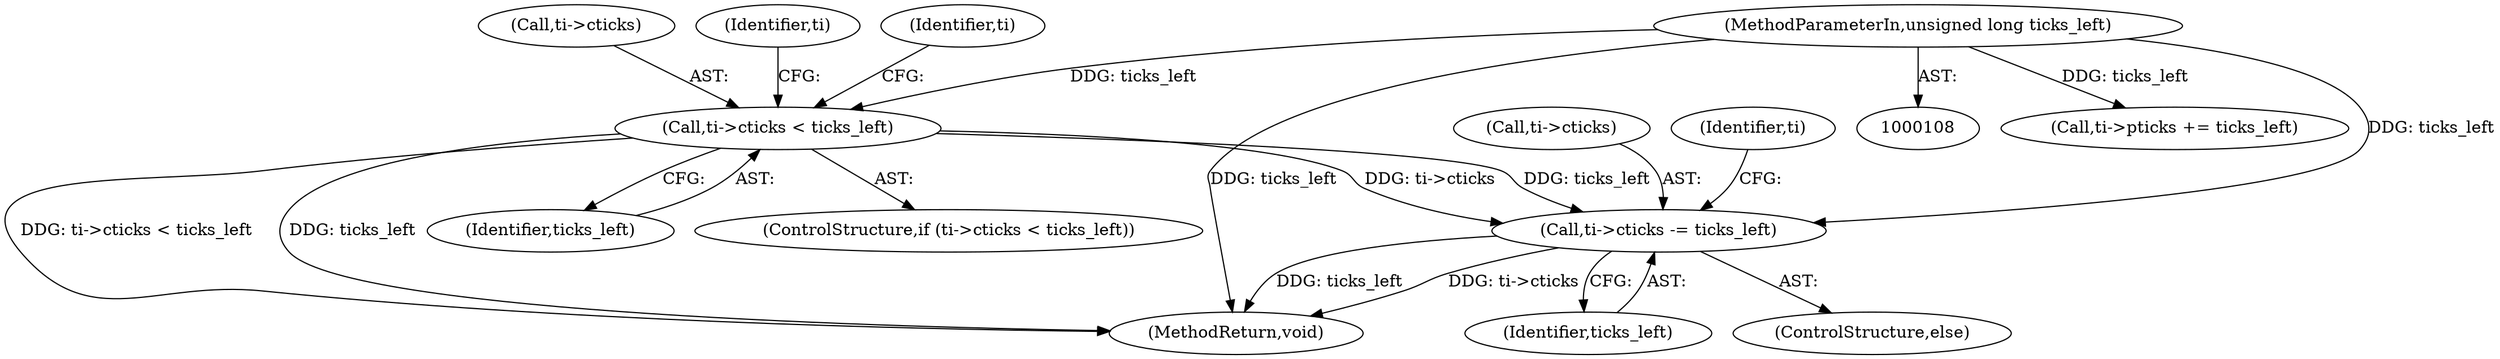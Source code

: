 digraph "0_linux_ee8413b01045c74340aa13ad5bdf905de32be736@pointer" {
"1000184" [label="(Call,ti->cticks -= ticks_left)"];
"1000173" [label="(Call,ti->cticks < ticks_left)"];
"1000110" [label="(MethodParameterIn,unsigned long ticks_left)"];
"1000110" [label="(MethodParameterIn,unsigned long ticks_left)"];
"1000188" [label="(Identifier,ticks_left)"];
"1000174" [label="(Call,ti->cticks)"];
"1000183" [label="(ControlStructure,else)"];
"1000162" [label="(Call,ti->pticks += ticks_left)"];
"1000424" [label="(MethodReturn,void)"];
"1000173" [label="(Call,ti->cticks < ticks_left)"];
"1000184" [label="(Call,ti->cticks -= ticks_left)"];
"1000185" [label="(Call,ti->cticks)"];
"1000180" [label="(Identifier,ti)"];
"1000177" [label="(Identifier,ticks_left)"];
"1000186" [label="(Identifier,ti)"];
"1000172" [label="(ControlStructure,if (ti->cticks < ticks_left))"];
"1000191" [label="(Identifier,ti)"];
"1000184" -> "1000183"  [label="AST: "];
"1000184" -> "1000188"  [label="CFG: "];
"1000185" -> "1000184"  [label="AST: "];
"1000188" -> "1000184"  [label="AST: "];
"1000191" -> "1000184"  [label="CFG: "];
"1000184" -> "1000424"  [label="DDG: ticks_left"];
"1000184" -> "1000424"  [label="DDG: ti->cticks"];
"1000173" -> "1000184"  [label="DDG: ticks_left"];
"1000173" -> "1000184"  [label="DDG: ti->cticks"];
"1000110" -> "1000184"  [label="DDG: ticks_left"];
"1000173" -> "1000172"  [label="AST: "];
"1000173" -> "1000177"  [label="CFG: "];
"1000174" -> "1000173"  [label="AST: "];
"1000177" -> "1000173"  [label="AST: "];
"1000180" -> "1000173"  [label="CFG: "];
"1000186" -> "1000173"  [label="CFG: "];
"1000173" -> "1000424"  [label="DDG: ti->cticks < ticks_left"];
"1000173" -> "1000424"  [label="DDG: ticks_left"];
"1000110" -> "1000173"  [label="DDG: ticks_left"];
"1000110" -> "1000108"  [label="AST: "];
"1000110" -> "1000424"  [label="DDG: ticks_left"];
"1000110" -> "1000162"  [label="DDG: ticks_left"];
}
